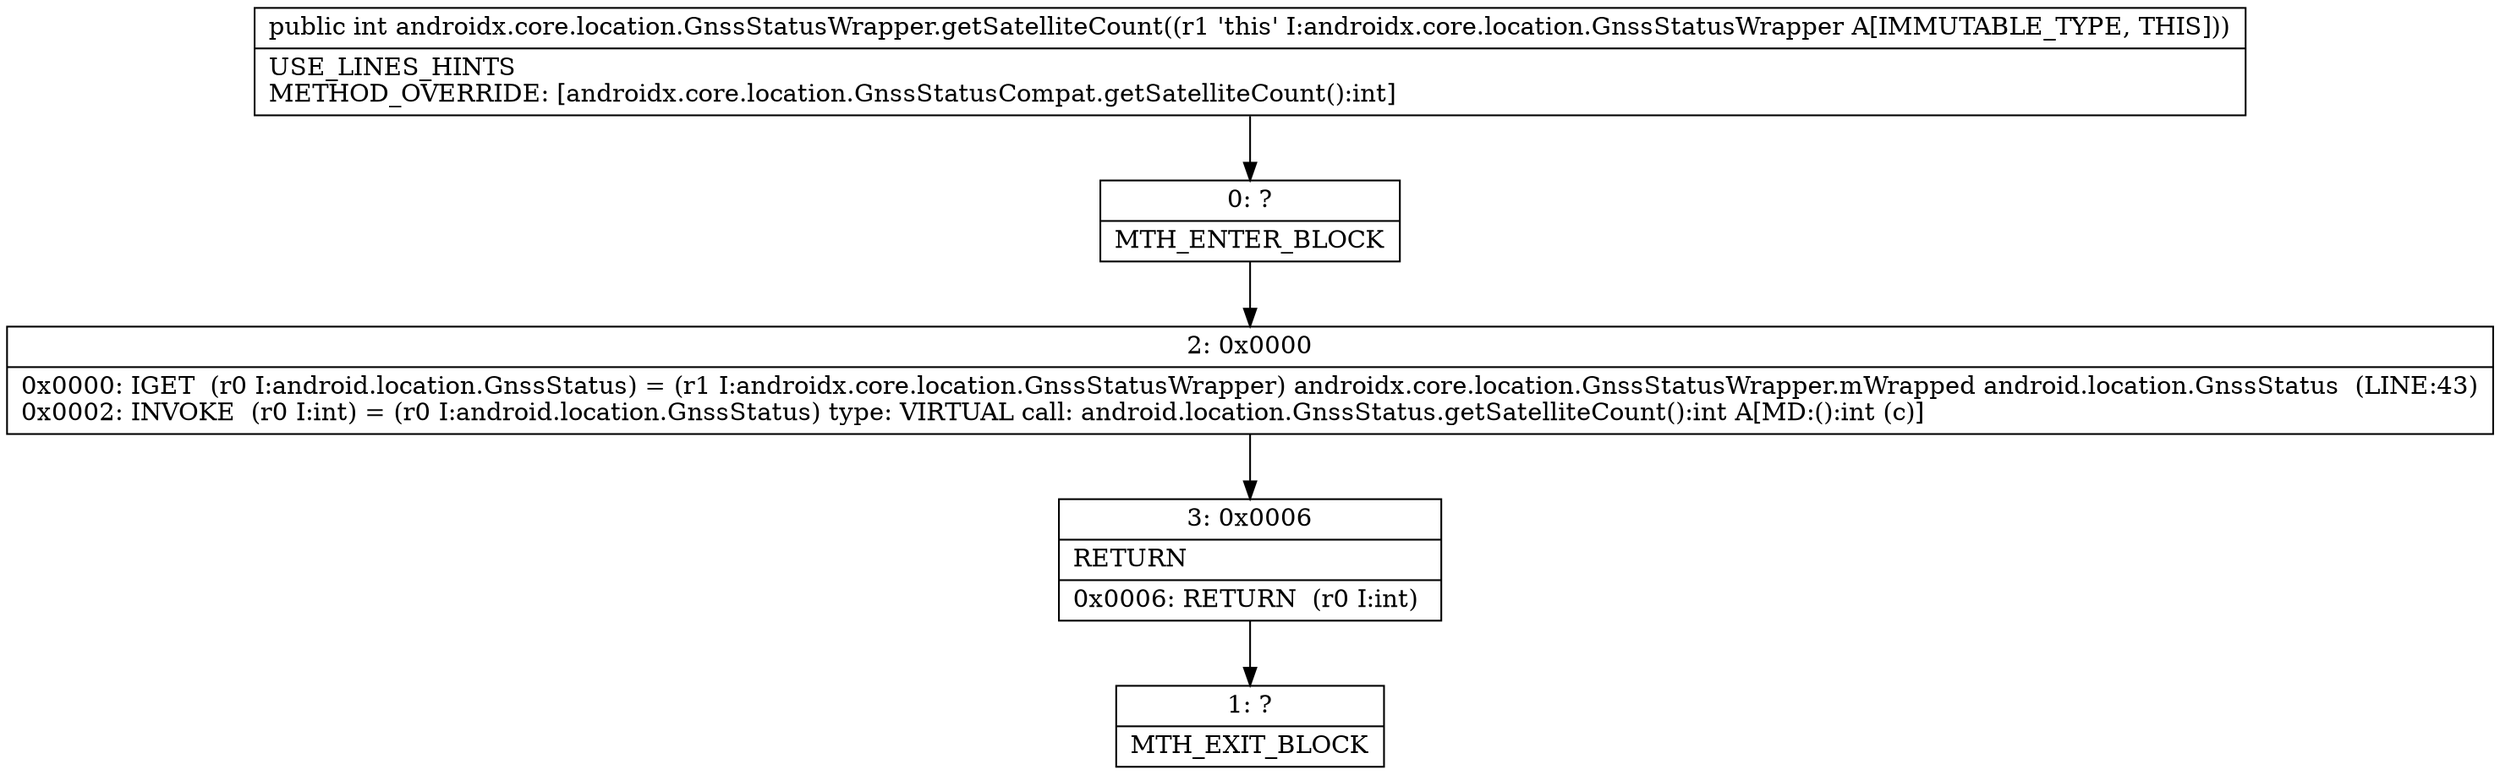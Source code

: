 digraph "CFG forandroidx.core.location.GnssStatusWrapper.getSatelliteCount()I" {
Node_0 [shape=record,label="{0\:\ ?|MTH_ENTER_BLOCK\l}"];
Node_2 [shape=record,label="{2\:\ 0x0000|0x0000: IGET  (r0 I:android.location.GnssStatus) = (r1 I:androidx.core.location.GnssStatusWrapper) androidx.core.location.GnssStatusWrapper.mWrapped android.location.GnssStatus  (LINE:43)\l0x0002: INVOKE  (r0 I:int) = (r0 I:android.location.GnssStatus) type: VIRTUAL call: android.location.GnssStatus.getSatelliteCount():int A[MD:():int (c)]\l}"];
Node_3 [shape=record,label="{3\:\ 0x0006|RETURN\l|0x0006: RETURN  (r0 I:int) \l}"];
Node_1 [shape=record,label="{1\:\ ?|MTH_EXIT_BLOCK\l}"];
MethodNode[shape=record,label="{public int androidx.core.location.GnssStatusWrapper.getSatelliteCount((r1 'this' I:androidx.core.location.GnssStatusWrapper A[IMMUTABLE_TYPE, THIS]))  | USE_LINES_HINTS\lMETHOD_OVERRIDE: [androidx.core.location.GnssStatusCompat.getSatelliteCount():int]\l}"];
MethodNode -> Node_0;Node_0 -> Node_2;
Node_2 -> Node_3;
Node_3 -> Node_1;
}

